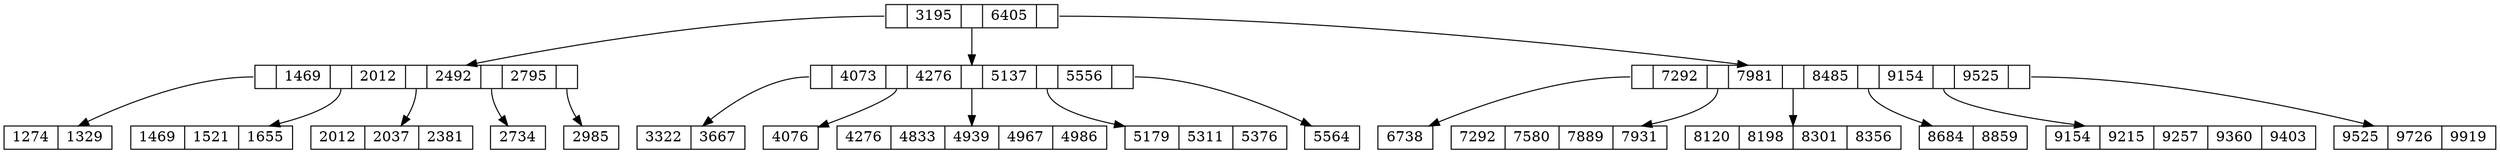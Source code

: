 digraph G {
  node [shape = record,height=.1];
node12[label = "<f0> |3195|<f1> |6405|<f2>"];
node2[label = "<f0> |1469|<f1> |2012|<f2> |2492|<f3> |2795|<f4>"];
node0[label = "<f0> 1274|<f2> 1329"];
"node2":f0 -> "node0"
node20[label = "<f0> 1469|<f1> 1521|<f3> 1655"];
"node2":f1 -> "node20"
node15[label = "<f0> 2012|<f1> 2037|<f3> 2381"];
"node2":f2 -> "node15"
node4[label = "<f1> 2734"];
"node2":f3 -> "node4"
node13[label = "<f1> 2985"];
"node2":f4 -> "node13"
"node12":f0 -> "node2"
node19[label = "<f0> |4073|<f1> |4276|<f2> |5137|<f3> |5556|<f4>"];
node17[label = "<f0> 3322|<f2> 3667"];
"node19":f0 -> "node17"
node5[label = "<f1> 4076"];
"node19":f1 -> "node5"
node14[label = "<f0> 4276|<f1> 4833|<f2> 4939|<f3> 4967|<f5> 4986"];
"node19":f2 -> "node14"
node1[label = "<f0> 5179|<f1> 5311|<f3> 5376"];
"node19":f3 -> "node1"
node18[label = "<f1> 5564"];
"node19":f4 -> "node18"
"node12":f1 -> "node19"
node11[label = "<f0> |7292|<f1> |7981|<f2> |8485|<f3> |9154|<f4> |9525|<f5>"];
node6[label = "<f1> 6738"];
"node11":f0 -> "node6"
node9[label = "<f0> 7292|<f1> 7580|<f2> 7889|<f4> 7931"];
"node11":f1 -> "node9"
node16[label = "<f0> 8120|<f1> 8198|<f2> 8301|<f4> 8356"];
"node11":f2 -> "node16"
node3[label = "<f0> 8684|<f2> 8859"];
"node11":f3 -> "node3"
node10[label = "<f0> 9154|<f1> 9215|<f2> 9257|<f3> 9360|<f5> 9403"];
"node11":f4 -> "node10"
node7[label = "<f0> 9525|<f1> 9726|<f3> 9919"];
"node11":f5 -> "node7"
"node12":f2 -> "node11"
}